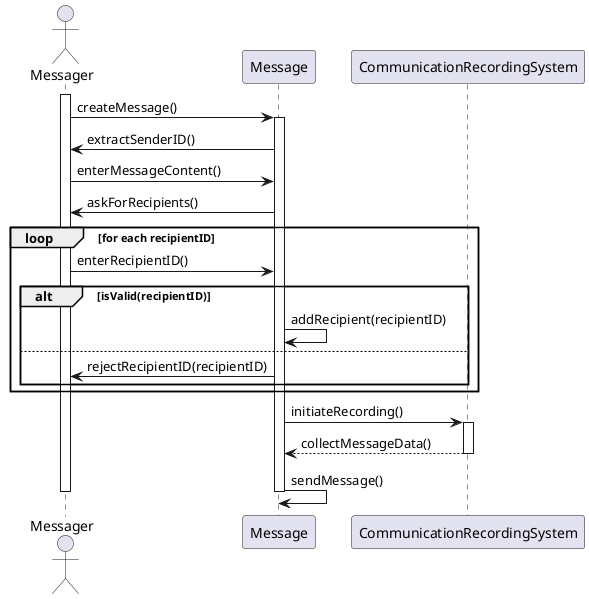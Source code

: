 @startuml message_sequence_diagram
actor Messager
participant Message
participant CommunicationRecordingSystem

activate Messager
Messager -> Message: createMessage()
activate Message
Message -> Messager: extractSenderID()
Messager -> Message: enterMessageContent()
Message -> Messager: askForRecipients()
loop for each recipientID
    Messager -> Message: enterRecipientID()
    alt isValid(recipientID)
        Message -> Message: addRecipient(recipientID)
    else
        Message -> Messager: rejectRecipientID(recipientID)
    end
end
Message -> CommunicationRecordingSystem: initiateRecording()
activate CommunicationRecordingSystem
CommunicationRecordingSystem --> Message: collectMessageData()
deactivate CommunicationRecordingSystem
Message -> Message: sendMessage()
deactivate Message
deactivate Messager
@enduml
